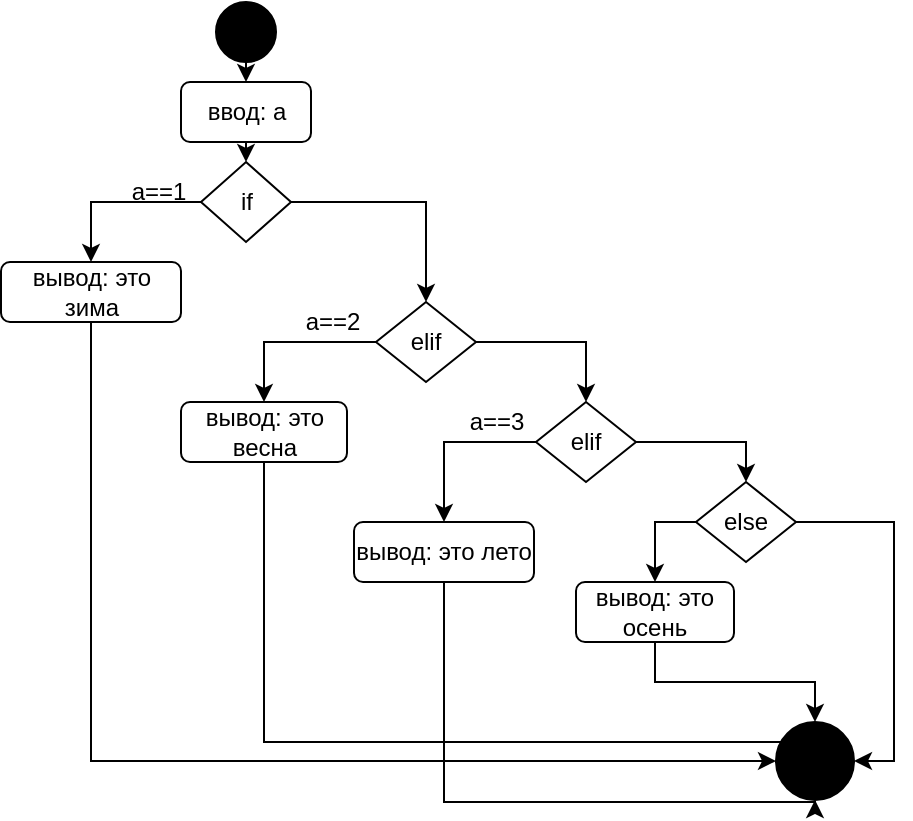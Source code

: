 <mxfile version="20.5.1" type="device"><diagram id="C5RBs43oDa-KdzZeNtuy" name="Page-1"><mxGraphModel dx="782" dy="428" grid="1" gridSize="10" guides="1" tooltips="1" connect="1" arrows="1" fold="1" page="1" pageScale="1" pageWidth="827" pageHeight="1169" math="0" shadow="0"><root><mxCell id="WIyWlLk6GJQsqaUBKTNV-0"/><mxCell id="WIyWlLk6GJQsqaUBKTNV-1" parent="WIyWlLk6GJQsqaUBKTNV-0"/><mxCell id="DhWAWXlp3OLgCrAQ2cNc-23" style="edgeStyle=orthogonalEdgeStyle;rounded=0;orthogonalLoop=1;jettySize=auto;html=1;exitX=0.5;exitY=1;exitDx=0;exitDy=0;entryX=0.5;entryY=0;entryDx=0;entryDy=0;" edge="1" parent="WIyWlLk6GJQsqaUBKTNV-1" source="DhWAWXlp3OLgCrAQ2cNc-0" target="DhWAWXlp3OLgCrAQ2cNc-1"><mxGeometry relative="1" as="geometry"/></mxCell><mxCell id="DhWAWXlp3OLgCrAQ2cNc-0" value="" style="ellipse;whiteSpace=wrap;html=1;aspect=fixed;strokeColor=#000000;fillColor=#000000;" vertex="1" parent="WIyWlLk6GJQsqaUBKTNV-1"><mxGeometry x="300" y="30" width="30" height="30" as="geometry"/></mxCell><mxCell id="DhWAWXlp3OLgCrAQ2cNc-5" style="edgeStyle=orthogonalEdgeStyle;rounded=0;orthogonalLoop=1;jettySize=auto;html=1;exitX=0.5;exitY=1;exitDx=0;exitDy=0;entryX=0.5;entryY=0;entryDx=0;entryDy=0;" edge="1" parent="WIyWlLk6GJQsqaUBKTNV-1" source="DhWAWXlp3OLgCrAQ2cNc-1" target="DhWAWXlp3OLgCrAQ2cNc-2"><mxGeometry relative="1" as="geometry"/></mxCell><mxCell id="DhWAWXlp3OLgCrAQ2cNc-1" value="ввод: a" style="rounded=1;whiteSpace=wrap;html=1;strokeColor=#000000;fillColor=#FFFFFF;" vertex="1" parent="WIyWlLk6GJQsqaUBKTNV-1"><mxGeometry x="282.5" y="70" width="65" height="30" as="geometry"/></mxCell><mxCell id="DhWAWXlp3OLgCrAQ2cNc-4" style="edgeStyle=orthogonalEdgeStyle;rounded=0;orthogonalLoop=1;jettySize=auto;html=1;entryX=0.5;entryY=0;entryDx=0;entryDy=0;" edge="1" parent="WIyWlLk6GJQsqaUBKTNV-1" source="DhWAWXlp3OLgCrAQ2cNc-2" target="DhWAWXlp3OLgCrAQ2cNc-3"><mxGeometry relative="1" as="geometry"/></mxCell><mxCell id="DhWAWXlp3OLgCrAQ2cNc-8" style="edgeStyle=orthogonalEdgeStyle;rounded=0;orthogonalLoop=1;jettySize=auto;html=1;entryX=0.5;entryY=0;entryDx=0;entryDy=0;" edge="1" parent="WIyWlLk6GJQsqaUBKTNV-1" source="DhWAWXlp3OLgCrAQ2cNc-2" target="DhWAWXlp3OLgCrAQ2cNc-7"><mxGeometry relative="1" as="geometry"/></mxCell><mxCell id="DhWAWXlp3OLgCrAQ2cNc-2" value="if" style="rhombus;whiteSpace=wrap;html=1;strokeColor=#000000;fillColor=#FFFFFF;" vertex="1" parent="WIyWlLk6GJQsqaUBKTNV-1"><mxGeometry x="292.5" y="110" width="45" height="40" as="geometry"/></mxCell><mxCell id="DhWAWXlp3OLgCrAQ2cNc-24" style="edgeStyle=orthogonalEdgeStyle;rounded=0;orthogonalLoop=1;jettySize=auto;html=1;exitX=0.5;exitY=1;exitDx=0;exitDy=0;entryX=0;entryY=0.5;entryDx=0;entryDy=0;" edge="1" parent="WIyWlLk6GJQsqaUBKTNV-1" source="DhWAWXlp3OLgCrAQ2cNc-3" target="DhWAWXlp3OLgCrAQ2cNc-22"><mxGeometry relative="1" as="geometry"/></mxCell><mxCell id="DhWAWXlp3OLgCrAQ2cNc-3" value="вывод: это зима" style="rounded=1;whiteSpace=wrap;html=1;strokeColor=#000000;fillColor=#FFFFFF;" vertex="1" parent="WIyWlLk6GJQsqaUBKTNV-1"><mxGeometry x="192.5" y="160" width="90" height="30" as="geometry"/></mxCell><mxCell id="DhWAWXlp3OLgCrAQ2cNc-6" value="а==1" style="text;html=1;strokeColor=none;fillColor=none;align=center;verticalAlign=middle;whiteSpace=wrap;rounded=0;" vertex="1" parent="WIyWlLk6GJQsqaUBKTNV-1"><mxGeometry x="249.5" y="120" width="43" height="10" as="geometry"/></mxCell><mxCell id="DhWAWXlp3OLgCrAQ2cNc-10" style="edgeStyle=orthogonalEdgeStyle;rounded=0;orthogonalLoop=1;jettySize=auto;html=1;entryX=0.5;entryY=0;entryDx=0;entryDy=0;" edge="1" parent="WIyWlLk6GJQsqaUBKTNV-1" source="DhWAWXlp3OLgCrAQ2cNc-7" target="DhWAWXlp3OLgCrAQ2cNc-9"><mxGeometry relative="1" as="geometry"/></mxCell><mxCell id="DhWAWXlp3OLgCrAQ2cNc-14" style="edgeStyle=orthogonalEdgeStyle;rounded=0;orthogonalLoop=1;jettySize=auto;html=1;exitX=1;exitY=0.5;exitDx=0;exitDy=0;entryX=0.5;entryY=0;entryDx=0;entryDy=0;" edge="1" parent="WIyWlLk6GJQsqaUBKTNV-1" source="DhWAWXlp3OLgCrAQ2cNc-7" target="DhWAWXlp3OLgCrAQ2cNc-13"><mxGeometry relative="1" as="geometry"/></mxCell><mxCell id="DhWAWXlp3OLgCrAQ2cNc-7" value="elif" style="rhombus;whiteSpace=wrap;html=1;strokeColor=#000000;fillColor=#FFFFFF;" vertex="1" parent="WIyWlLk6GJQsqaUBKTNV-1"><mxGeometry x="380" y="180" width="50" height="40" as="geometry"/></mxCell><mxCell id="DhWAWXlp3OLgCrAQ2cNc-25" style="edgeStyle=orthogonalEdgeStyle;rounded=0;orthogonalLoop=1;jettySize=auto;html=1;exitX=0.5;exitY=1;exitDx=0;exitDy=0;entryX=0;entryY=1;entryDx=0;entryDy=0;" edge="1" parent="WIyWlLk6GJQsqaUBKTNV-1" source="DhWAWXlp3OLgCrAQ2cNc-9" target="DhWAWXlp3OLgCrAQ2cNc-22"><mxGeometry relative="1" as="geometry"><Array as="points"><mxPoint x="324" y="400"/><mxPoint x="586" y="400"/></Array></mxGeometry></mxCell><mxCell id="DhWAWXlp3OLgCrAQ2cNc-9" value="вывод: это весна" style="rounded=1;whiteSpace=wrap;html=1;strokeColor=#000000;fillColor=#FFFFFF;" vertex="1" parent="WIyWlLk6GJQsqaUBKTNV-1"><mxGeometry x="282.5" y="230" width="83" height="30" as="geometry"/></mxCell><mxCell id="DhWAWXlp3OLgCrAQ2cNc-12" value="а==2" style="text;html=1;align=center;verticalAlign=middle;resizable=0;points=[];autosize=1;strokeColor=none;fillColor=none;" vertex="1" parent="WIyWlLk6GJQsqaUBKTNV-1"><mxGeometry x="332.5" y="175" width="50" height="30" as="geometry"/></mxCell><mxCell id="DhWAWXlp3OLgCrAQ2cNc-16" style="edgeStyle=orthogonalEdgeStyle;rounded=0;orthogonalLoop=1;jettySize=auto;html=1;entryX=0.5;entryY=0;entryDx=0;entryDy=0;" edge="1" parent="WIyWlLk6GJQsqaUBKTNV-1" source="DhWAWXlp3OLgCrAQ2cNc-13" target="DhWAWXlp3OLgCrAQ2cNc-15"><mxGeometry relative="1" as="geometry"/></mxCell><mxCell id="DhWAWXlp3OLgCrAQ2cNc-19" style="edgeStyle=orthogonalEdgeStyle;rounded=0;orthogonalLoop=1;jettySize=auto;html=1;exitX=1;exitY=0.5;exitDx=0;exitDy=0;entryX=0.5;entryY=0;entryDx=0;entryDy=0;" edge="1" parent="WIyWlLk6GJQsqaUBKTNV-1" source="DhWAWXlp3OLgCrAQ2cNc-13" target="DhWAWXlp3OLgCrAQ2cNc-18"><mxGeometry relative="1" as="geometry"/></mxCell><mxCell id="DhWAWXlp3OLgCrAQ2cNc-13" value="elif" style="rhombus;whiteSpace=wrap;html=1;strokeColor=#000000;fillColor=#FFFFFF;" vertex="1" parent="WIyWlLk6GJQsqaUBKTNV-1"><mxGeometry x="460" y="230" width="50" height="40" as="geometry"/></mxCell><mxCell id="DhWAWXlp3OLgCrAQ2cNc-26" style="edgeStyle=orthogonalEdgeStyle;rounded=0;orthogonalLoop=1;jettySize=auto;html=1;exitX=0.5;exitY=1;exitDx=0;exitDy=0;entryX=0.5;entryY=1;entryDx=0;entryDy=0;" edge="1" parent="WIyWlLk6GJQsqaUBKTNV-1" source="DhWAWXlp3OLgCrAQ2cNc-15" target="DhWAWXlp3OLgCrAQ2cNc-22"><mxGeometry relative="1" as="geometry"><Array as="points"><mxPoint x="414" y="430"/></Array></mxGeometry></mxCell><mxCell id="DhWAWXlp3OLgCrAQ2cNc-15" value="вывод: это лето" style="rounded=1;whiteSpace=wrap;html=1;strokeColor=#000000;fillColor=#FFFFFF;" vertex="1" parent="WIyWlLk6GJQsqaUBKTNV-1"><mxGeometry x="369" y="290" width="90" height="30" as="geometry"/></mxCell><mxCell id="DhWAWXlp3OLgCrAQ2cNc-17" value="а==3" style="text;html=1;align=center;verticalAlign=middle;resizable=0;points=[];autosize=1;strokeColor=none;fillColor=none;" vertex="1" parent="WIyWlLk6GJQsqaUBKTNV-1"><mxGeometry x="415" y="225" width="50" height="30" as="geometry"/></mxCell><mxCell id="DhWAWXlp3OLgCrAQ2cNc-21" style="edgeStyle=orthogonalEdgeStyle;rounded=0;orthogonalLoop=1;jettySize=auto;html=1;exitX=0;exitY=0.5;exitDx=0;exitDy=0;" edge="1" parent="WIyWlLk6GJQsqaUBKTNV-1" source="DhWAWXlp3OLgCrAQ2cNc-18" target="DhWAWXlp3OLgCrAQ2cNc-20"><mxGeometry relative="1" as="geometry"/></mxCell><mxCell id="DhWAWXlp3OLgCrAQ2cNc-28" style="edgeStyle=orthogonalEdgeStyle;rounded=0;orthogonalLoop=1;jettySize=auto;html=1;exitX=1;exitY=0.5;exitDx=0;exitDy=0;entryX=1;entryY=0.5;entryDx=0;entryDy=0;" edge="1" parent="WIyWlLk6GJQsqaUBKTNV-1" source="DhWAWXlp3OLgCrAQ2cNc-18" target="DhWAWXlp3OLgCrAQ2cNc-22"><mxGeometry relative="1" as="geometry"/></mxCell><mxCell id="DhWAWXlp3OLgCrAQ2cNc-18" value="else" style="rhombus;whiteSpace=wrap;html=1;strokeColor=#000000;fillColor=#FFFFFF;" vertex="1" parent="WIyWlLk6GJQsqaUBKTNV-1"><mxGeometry x="540" y="270" width="50" height="40" as="geometry"/></mxCell><mxCell id="DhWAWXlp3OLgCrAQ2cNc-27" style="edgeStyle=orthogonalEdgeStyle;rounded=0;orthogonalLoop=1;jettySize=auto;html=1;exitX=0.5;exitY=1;exitDx=0;exitDy=0;entryX=0.5;entryY=0;entryDx=0;entryDy=0;" edge="1" parent="WIyWlLk6GJQsqaUBKTNV-1" source="DhWAWXlp3OLgCrAQ2cNc-20" target="DhWAWXlp3OLgCrAQ2cNc-22"><mxGeometry relative="1" as="geometry"/></mxCell><mxCell id="DhWAWXlp3OLgCrAQ2cNc-20" value="вывод: это осень" style="rounded=1;whiteSpace=wrap;html=1;strokeColor=#000000;fillColor=#FFFFFF;" vertex="1" parent="WIyWlLk6GJQsqaUBKTNV-1"><mxGeometry x="480" y="320" width="79" height="30" as="geometry"/></mxCell><mxCell id="DhWAWXlp3OLgCrAQ2cNc-22" value="" style="ellipse;whiteSpace=wrap;html=1;aspect=fixed;strokeColor=#000000;fillColor=#000000;" vertex="1" parent="WIyWlLk6GJQsqaUBKTNV-1"><mxGeometry x="580" y="390" width="39" height="39" as="geometry"/></mxCell></root></mxGraphModel></diagram></mxfile>
